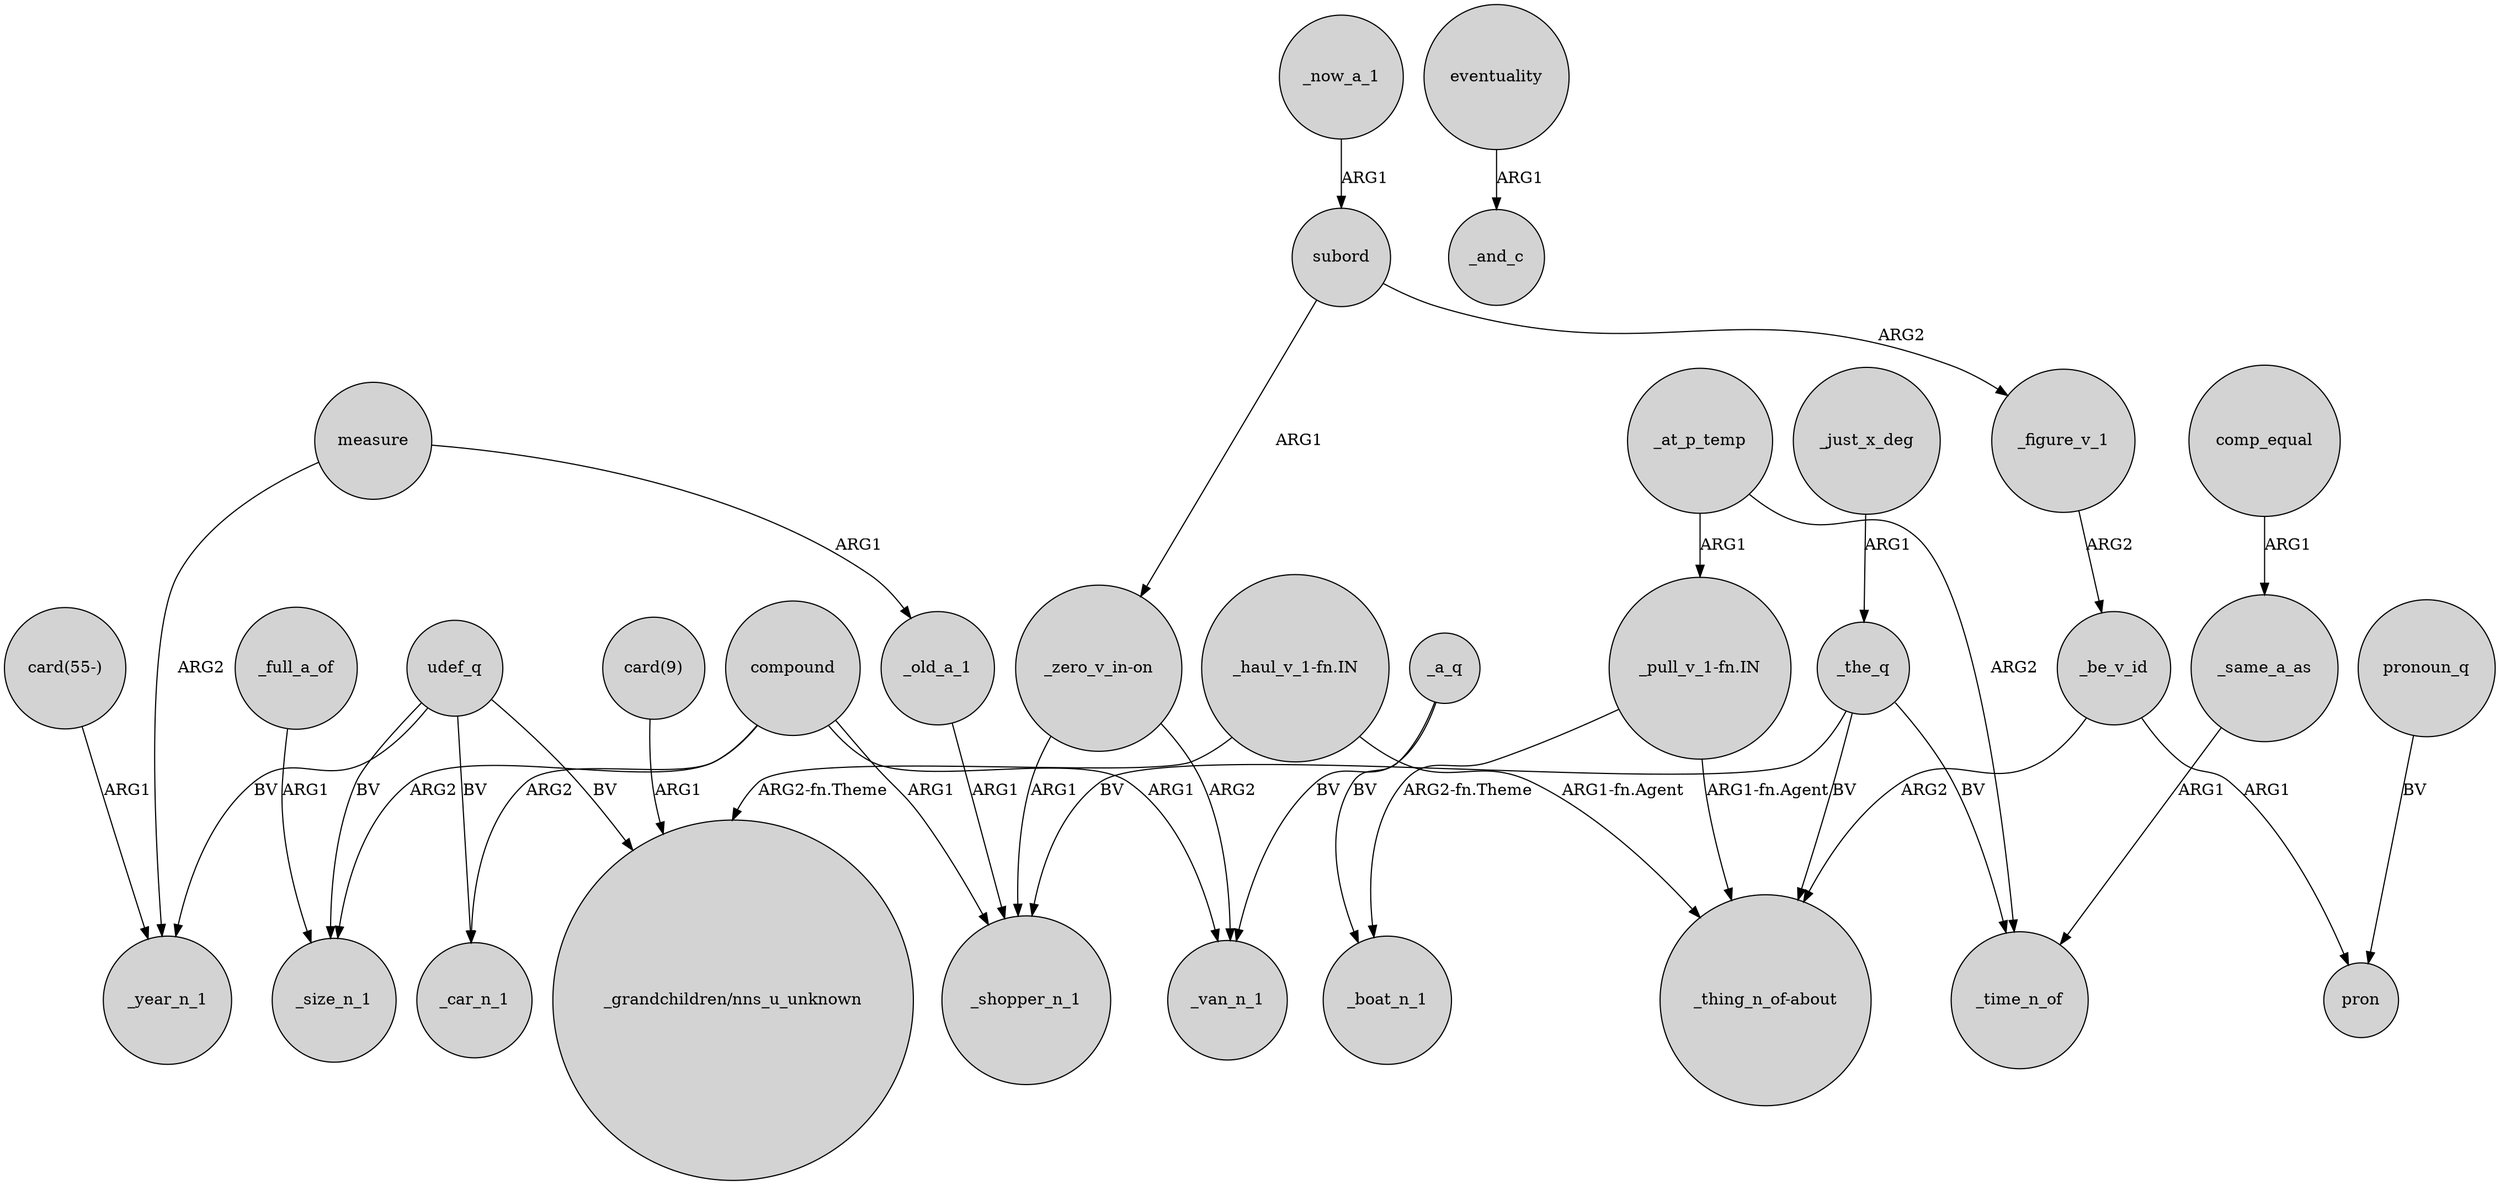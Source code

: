 digraph {
	node [shape=circle style=filled]
	subord -> "_zero_v_in-on" [label=ARG1]
	_at_p_temp -> "_pull_v_1-fn.IN" [label=ARG1]
	measure -> _year_n_1 [label=ARG2]
	udef_q -> _size_n_1 [label=BV]
	_now_a_1 -> subord [label=ARG1]
	_at_p_temp -> _time_n_of [label=ARG2]
	"_zero_v_in-on" -> _shopper_n_1 [label=ARG1]
	compound -> _size_n_1 [label=ARG2]
	"_zero_v_in-on" -> _van_n_1 [label=ARG2]
	_be_v_id -> "_thing_n_of-about" [label=ARG2]
	compound -> _van_n_1 [label=ARG1]
	_be_v_id -> pron [label=ARG1]
	"_pull_v_1-fn.IN" -> "_thing_n_of-about" [label="ARG1-fn.Agent"]
	measure -> _old_a_1 [label=ARG1]
	pronoun_q -> pron [label=BV]
	_a_q -> _boat_n_1 [label=BV]
	_the_q -> _time_n_of [label=BV]
	_just_x_deg -> _the_q [label=ARG1]
	"card(9)" -> "_grandchildren/nns_u_unknown" [label=ARG1]
	comp_equal -> _same_a_as [label=ARG1]
	"_pull_v_1-fn.IN" -> _boat_n_1 [label="ARG2-fn.Theme"]
	"_haul_v_1-fn.IN" -> "_thing_n_of-about" [label="ARG1-fn.Agent"]
	_full_a_of -> _size_n_1 [label=ARG1]
	udef_q -> _car_n_1 [label=BV]
	_the_q -> _shopper_n_1 [label=BV]
	udef_q -> _year_n_1 [label=BV]
	subord -> _figure_v_1 [label=ARG2]
	_old_a_1 -> _shopper_n_1 [label=ARG1]
	"_haul_v_1-fn.IN" -> "_grandchildren/nns_u_unknown" [label="ARG2-fn.Theme"]
	"card(55-)" -> _year_n_1 [label=ARG1]
	_the_q -> "_thing_n_of-about" [label=BV]
	_same_a_as -> _time_n_of [label=ARG1]
	eventuality -> _and_c [label=ARG1]
	compound -> _car_n_1 [label=ARG2]
	_figure_v_1 -> _be_v_id [label=ARG2]
	compound -> _shopper_n_1 [label=ARG1]
	udef_q -> "_grandchildren/nns_u_unknown" [label=BV]
	_a_q -> _van_n_1 [label=BV]
}
